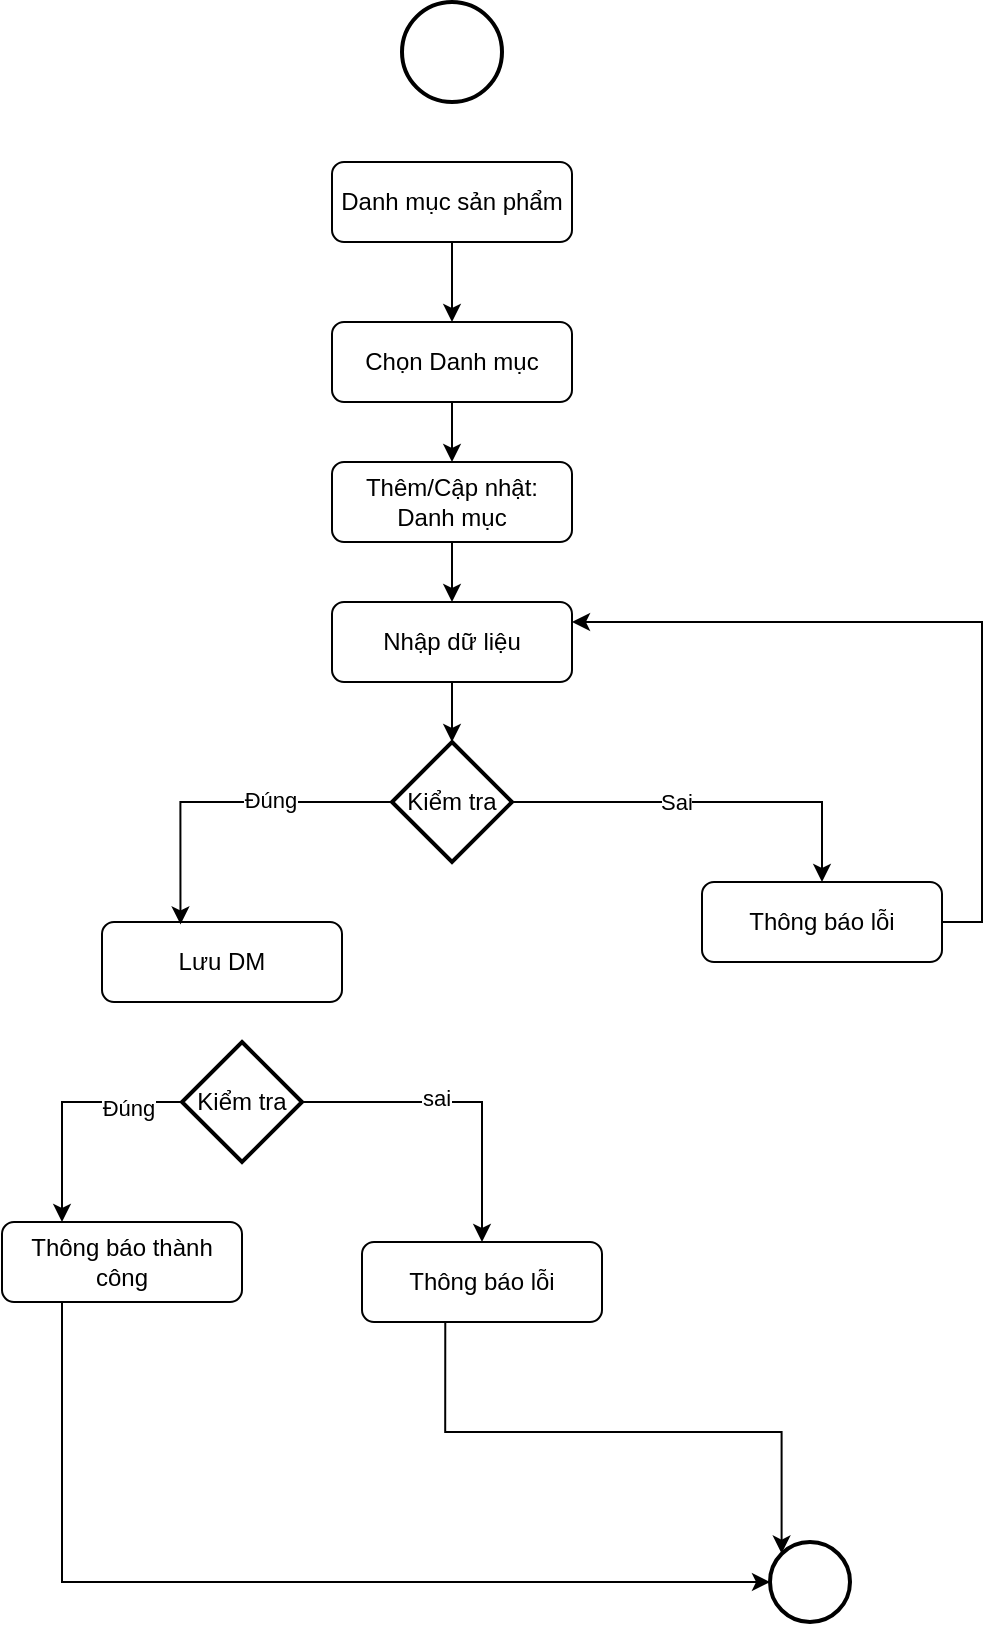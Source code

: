 <mxfile version="22.1.21" type="device">
  <diagram id="C5RBs43oDa-KdzZeNtuy" name="Page-1">
    <mxGraphModel dx="1843" dy="887" grid="1" gridSize="10" guides="1" tooltips="1" connect="1" arrows="1" fold="1" page="1" pageScale="1" pageWidth="827" pageHeight="1169" math="0" shadow="0">
      <root>
        <mxCell id="WIyWlLk6GJQsqaUBKTNV-0" />
        <mxCell id="WIyWlLk6GJQsqaUBKTNV-1" parent="WIyWlLk6GJQsqaUBKTNV-0" />
        <mxCell id="Rnb7luS3JhMZpL2JjWww-24" value="" style="strokeWidth=2;html=1;shape=mxgraph.flowchart.start_2;whiteSpace=wrap;" vertex="1" parent="WIyWlLk6GJQsqaUBKTNV-1">
          <mxGeometry x="210" y="10" width="50" height="50" as="geometry" />
        </mxCell>
        <mxCell id="Rnb7luS3JhMZpL2JjWww-78" style="edgeStyle=orthogonalEdgeStyle;rounded=0;orthogonalLoop=1;jettySize=auto;html=1;" edge="1" parent="WIyWlLk6GJQsqaUBKTNV-1" source="Rnb7luS3JhMZpL2JjWww-39" target="Rnb7luS3JhMZpL2JjWww-54">
          <mxGeometry relative="1" as="geometry" />
        </mxCell>
        <mxCell id="Rnb7luS3JhMZpL2JjWww-39" value="Danh mục sản phẩm" style="rounded=1;whiteSpace=wrap;html=1;fontSize=12;glass=0;strokeWidth=1;shadow=0;" vertex="1" parent="WIyWlLk6GJQsqaUBKTNV-1">
          <mxGeometry x="175" y="90" width="120" height="40" as="geometry" />
        </mxCell>
        <mxCell id="Rnb7luS3JhMZpL2JjWww-79" style="edgeStyle=orthogonalEdgeStyle;rounded=0;orthogonalLoop=1;jettySize=auto;html=1;entryX=0.5;entryY=0;entryDx=0;entryDy=0;" edge="1" parent="WIyWlLk6GJQsqaUBKTNV-1" source="Rnb7luS3JhMZpL2JjWww-54" target="Rnb7luS3JhMZpL2JjWww-55">
          <mxGeometry relative="1" as="geometry" />
        </mxCell>
        <mxCell id="Rnb7luS3JhMZpL2JjWww-54" value="Chọn Danh mục" style="rounded=1;whiteSpace=wrap;html=1;fontSize=12;glass=0;strokeWidth=1;shadow=0;" vertex="1" parent="WIyWlLk6GJQsqaUBKTNV-1">
          <mxGeometry x="175" y="170" width="120" height="40" as="geometry" />
        </mxCell>
        <mxCell id="Rnb7luS3JhMZpL2JjWww-80" style="edgeStyle=orthogonalEdgeStyle;rounded=0;orthogonalLoop=1;jettySize=auto;html=1;entryX=0.5;entryY=0;entryDx=0;entryDy=0;" edge="1" parent="WIyWlLk6GJQsqaUBKTNV-1" source="Rnb7luS3JhMZpL2JjWww-55" target="Rnb7luS3JhMZpL2JjWww-56">
          <mxGeometry relative="1" as="geometry" />
        </mxCell>
        <mxCell id="Rnb7luS3JhMZpL2JjWww-55" value="Thêm/Cập nhật: Danh mục" style="rounded=1;whiteSpace=wrap;html=1;fontSize=12;glass=0;strokeWidth=1;shadow=0;" vertex="1" parent="WIyWlLk6GJQsqaUBKTNV-1">
          <mxGeometry x="175" y="240" width="120" height="40" as="geometry" />
        </mxCell>
        <mxCell id="Rnb7luS3JhMZpL2JjWww-77" style="edgeStyle=orthogonalEdgeStyle;rounded=0;orthogonalLoop=1;jettySize=auto;html=1;" edge="1" parent="WIyWlLk6GJQsqaUBKTNV-1" source="Rnb7luS3JhMZpL2JjWww-56" target="Rnb7luS3JhMZpL2JjWww-57">
          <mxGeometry relative="1" as="geometry" />
        </mxCell>
        <mxCell id="Rnb7luS3JhMZpL2JjWww-56" value="Nhập dữ liệu" style="rounded=1;whiteSpace=wrap;html=1;fontSize=12;glass=0;strokeWidth=1;shadow=0;" vertex="1" parent="WIyWlLk6GJQsqaUBKTNV-1">
          <mxGeometry x="175" y="310" width="120" height="40" as="geometry" />
        </mxCell>
        <mxCell id="Rnb7luS3JhMZpL2JjWww-66" style="edgeStyle=orthogonalEdgeStyle;rounded=0;orthogonalLoop=1;jettySize=auto;html=1;entryX=0.5;entryY=0;entryDx=0;entryDy=0;" edge="1" parent="WIyWlLk6GJQsqaUBKTNV-1" source="Rnb7luS3JhMZpL2JjWww-57" target="Rnb7luS3JhMZpL2JjWww-58">
          <mxGeometry relative="1" as="geometry" />
        </mxCell>
        <mxCell id="Rnb7luS3JhMZpL2JjWww-67" value="Sai" style="edgeLabel;html=1;align=center;verticalAlign=middle;resizable=0;points=[];" vertex="1" connectable="0" parent="Rnb7luS3JhMZpL2JjWww-66">
          <mxGeometry x="-0.16" relative="1" as="geometry">
            <mxPoint as="offset" />
          </mxGeometry>
        </mxCell>
        <mxCell id="Rnb7luS3JhMZpL2JjWww-57" value="Kiểm tra" style="strokeWidth=2;html=1;shape=mxgraph.flowchart.decision;whiteSpace=wrap;" vertex="1" parent="WIyWlLk6GJQsqaUBKTNV-1">
          <mxGeometry x="205" y="380" width="60" height="60" as="geometry" />
        </mxCell>
        <mxCell id="Rnb7luS3JhMZpL2JjWww-76" style="edgeStyle=orthogonalEdgeStyle;rounded=0;orthogonalLoop=1;jettySize=auto;html=1;exitX=1;exitY=0.5;exitDx=0;exitDy=0;entryX=1;entryY=0.25;entryDx=0;entryDy=0;" edge="1" parent="WIyWlLk6GJQsqaUBKTNV-1" source="Rnb7luS3JhMZpL2JjWww-58" target="Rnb7luS3JhMZpL2JjWww-56">
          <mxGeometry relative="1" as="geometry" />
        </mxCell>
        <mxCell id="Rnb7luS3JhMZpL2JjWww-58" value="Thông báo lỗi" style="rounded=1;whiteSpace=wrap;html=1;fontSize=12;glass=0;strokeWidth=1;shadow=0;" vertex="1" parent="WIyWlLk6GJQsqaUBKTNV-1">
          <mxGeometry x="360" y="450" width="120" height="40" as="geometry" />
        </mxCell>
        <mxCell id="Rnb7luS3JhMZpL2JjWww-59" value="Lưu DM" style="rounded=1;whiteSpace=wrap;html=1;fontSize=12;glass=0;strokeWidth=1;shadow=0;" vertex="1" parent="WIyWlLk6GJQsqaUBKTNV-1">
          <mxGeometry x="60" y="470" width="120" height="40" as="geometry" />
        </mxCell>
        <mxCell id="Rnb7luS3JhMZpL2JjWww-70" style="edgeStyle=orthogonalEdgeStyle;rounded=0;orthogonalLoop=1;jettySize=auto;html=1;entryX=0.25;entryY=0;entryDx=0;entryDy=0;exitX=0;exitY=0.5;exitDx=0;exitDy=0;exitPerimeter=0;" edge="1" parent="WIyWlLk6GJQsqaUBKTNV-1" source="Rnb7luS3JhMZpL2JjWww-60" target="Rnb7luS3JhMZpL2JjWww-62">
          <mxGeometry relative="1" as="geometry" />
        </mxCell>
        <mxCell id="Rnb7luS3JhMZpL2JjWww-71" value="Đúng" style="edgeLabel;html=1;align=center;verticalAlign=middle;resizable=0;points=[];" vertex="1" connectable="0" parent="Rnb7luS3JhMZpL2JjWww-70">
          <mxGeometry x="-0.552" y="3" relative="1" as="geometry">
            <mxPoint as="offset" />
          </mxGeometry>
        </mxCell>
        <mxCell id="Rnb7luS3JhMZpL2JjWww-72" style="edgeStyle=orthogonalEdgeStyle;rounded=0;orthogonalLoop=1;jettySize=auto;html=1;" edge="1" parent="WIyWlLk6GJQsqaUBKTNV-1" source="Rnb7luS3JhMZpL2JjWww-60" target="Rnb7luS3JhMZpL2JjWww-61">
          <mxGeometry relative="1" as="geometry" />
        </mxCell>
        <mxCell id="Rnb7luS3JhMZpL2JjWww-73" value="sai" style="edgeLabel;html=1;align=center;verticalAlign=middle;resizable=0;points=[];" vertex="1" connectable="0" parent="Rnb7luS3JhMZpL2JjWww-72">
          <mxGeometry x="-0.16" y="2" relative="1" as="geometry">
            <mxPoint as="offset" />
          </mxGeometry>
        </mxCell>
        <mxCell id="Rnb7luS3JhMZpL2JjWww-60" value="Kiểm tra" style="strokeWidth=2;html=1;shape=mxgraph.flowchart.decision;whiteSpace=wrap;" vertex="1" parent="WIyWlLk6GJQsqaUBKTNV-1">
          <mxGeometry x="100" y="530" width="60" height="60" as="geometry" />
        </mxCell>
        <mxCell id="Rnb7luS3JhMZpL2JjWww-61" value="Thông báo lỗi" style="rounded=1;whiteSpace=wrap;html=1;fontSize=12;glass=0;strokeWidth=1;shadow=0;" vertex="1" parent="WIyWlLk6GJQsqaUBKTNV-1">
          <mxGeometry x="190" y="630" width="120" height="40" as="geometry" />
        </mxCell>
        <mxCell id="Rnb7luS3JhMZpL2JjWww-62" value="Thông báo thành công" style="rounded=1;whiteSpace=wrap;html=1;fontSize=12;glass=0;strokeWidth=1;shadow=0;" vertex="1" parent="WIyWlLk6GJQsqaUBKTNV-1">
          <mxGeometry x="10" y="620" width="120" height="40" as="geometry" />
        </mxCell>
        <mxCell id="Rnb7luS3JhMZpL2JjWww-63" value="" style="strokeWidth=2;html=1;shape=mxgraph.flowchart.start_2;whiteSpace=wrap;" vertex="1" parent="WIyWlLk6GJQsqaUBKTNV-1">
          <mxGeometry x="394" y="780" width="40" height="40" as="geometry" />
        </mxCell>
        <mxCell id="Rnb7luS3JhMZpL2JjWww-68" style="edgeStyle=orthogonalEdgeStyle;rounded=0;orthogonalLoop=1;jettySize=auto;html=1;entryX=0.327;entryY=0.03;entryDx=0;entryDy=0;entryPerimeter=0;" edge="1" parent="WIyWlLk6GJQsqaUBKTNV-1" source="Rnb7luS3JhMZpL2JjWww-57" target="Rnb7luS3JhMZpL2JjWww-59">
          <mxGeometry relative="1" as="geometry" />
        </mxCell>
        <mxCell id="Rnb7luS3JhMZpL2JjWww-69" value="Đúng" style="edgeLabel;html=1;align=center;verticalAlign=middle;resizable=0;points=[];" vertex="1" connectable="0" parent="Rnb7luS3JhMZpL2JjWww-68">
          <mxGeometry x="-0.271" y="-1" relative="1" as="geometry">
            <mxPoint as="offset" />
          </mxGeometry>
        </mxCell>
        <mxCell id="Rnb7luS3JhMZpL2JjWww-74" style="edgeStyle=orthogonalEdgeStyle;rounded=0;orthogonalLoop=1;jettySize=auto;html=1;entryX=0;entryY=0.5;entryDx=0;entryDy=0;entryPerimeter=0;exitX=0.25;exitY=1;exitDx=0;exitDy=0;" edge="1" parent="WIyWlLk6GJQsqaUBKTNV-1" source="Rnb7luS3JhMZpL2JjWww-62" target="Rnb7luS3JhMZpL2JjWww-63">
          <mxGeometry relative="1" as="geometry" />
        </mxCell>
        <mxCell id="Rnb7luS3JhMZpL2JjWww-75" style="edgeStyle=orthogonalEdgeStyle;rounded=0;orthogonalLoop=1;jettySize=auto;html=1;entryX=0.145;entryY=0.145;entryDx=0;entryDy=0;entryPerimeter=0;exitX=0.347;exitY=0.99;exitDx=0;exitDy=0;exitPerimeter=0;" edge="1" parent="WIyWlLk6GJQsqaUBKTNV-1" source="Rnb7luS3JhMZpL2JjWww-61" target="Rnb7luS3JhMZpL2JjWww-63">
          <mxGeometry relative="1" as="geometry" />
        </mxCell>
      </root>
    </mxGraphModel>
  </diagram>
</mxfile>

